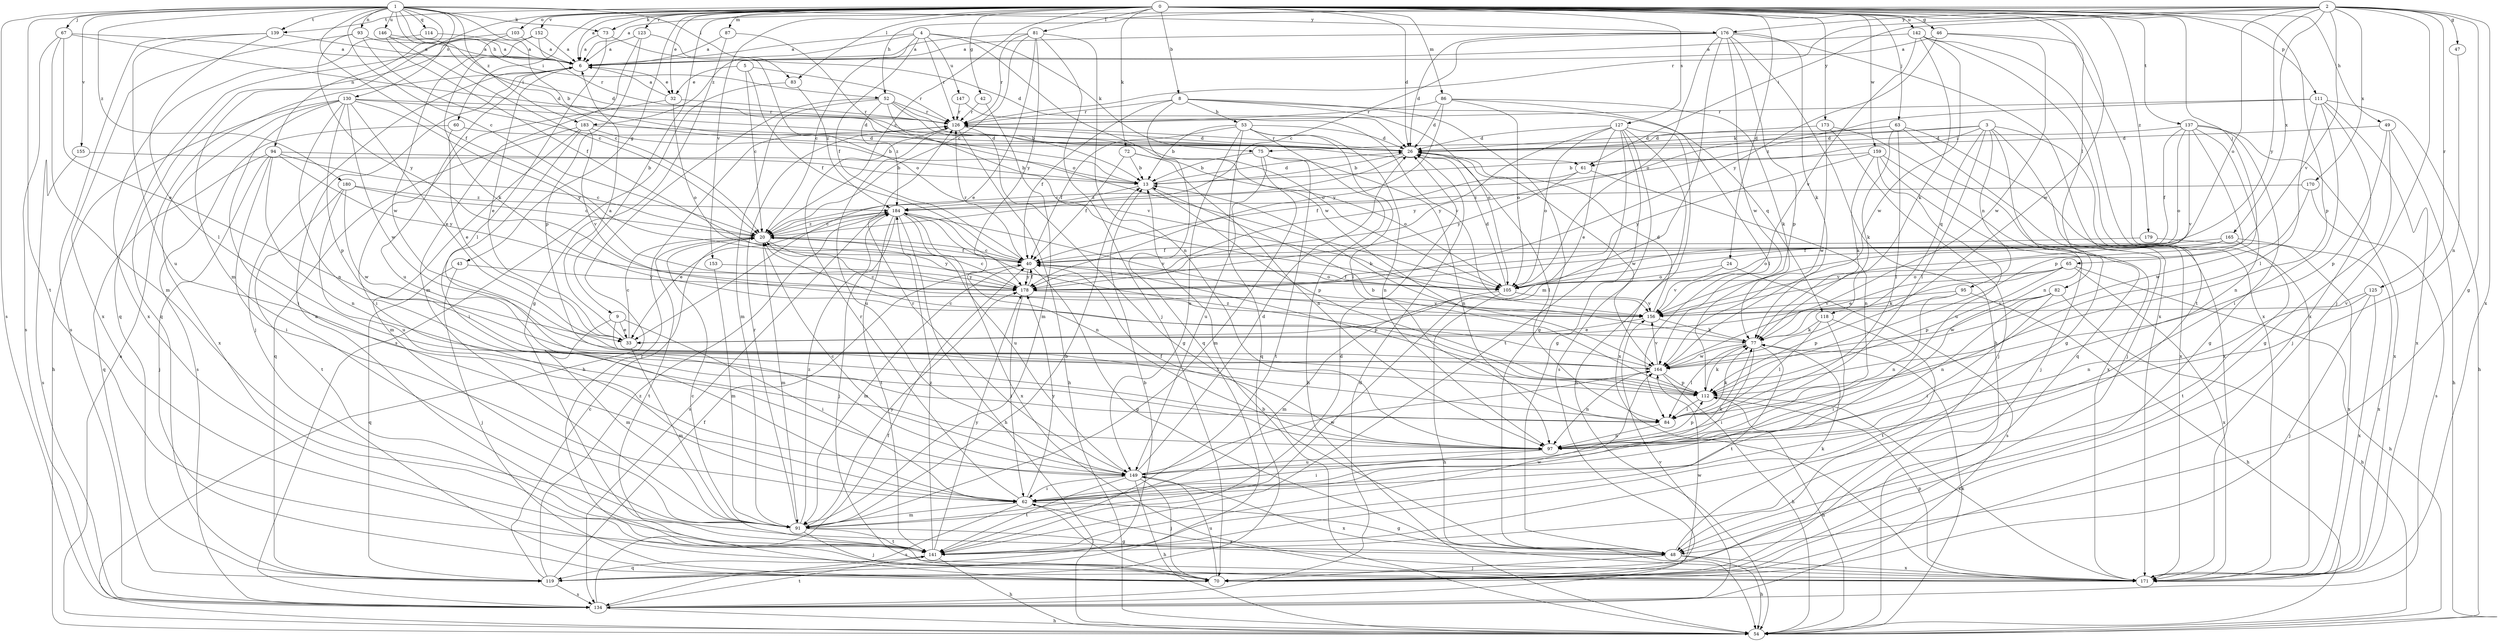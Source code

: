 strict digraph  {
0;
1;
2;
3;
4;
5;
6;
8;
9;
13;
20;
24;
26;
32;
33;
40;
42;
43;
46;
47;
48;
49;
52;
53;
54;
60;
61;
62;
63;
65;
67;
70;
72;
73;
75;
77;
81;
82;
83;
84;
86;
87;
91;
93;
94;
95;
97;
103;
105;
111;
112;
114;
118;
119;
123;
125;
126;
127;
130;
134;
137;
139;
141;
142;
146;
147;
149;
152;
153;
155;
156;
159;
164;
165;
170;
171;
173;
176;
178;
179;
180;
183;
184;
0 -> 6  [label=a];
0 -> 8  [label=b];
0 -> 9  [label=b];
0 -> 20  [label=c];
0 -> 24  [label=d];
0 -> 26  [label=d];
0 -> 32  [label=e];
0 -> 42  [label=g];
0 -> 43  [label=g];
0 -> 46  [label=g];
0 -> 49  [label=h];
0 -> 60  [label=i];
0 -> 63  [label=j];
0 -> 65  [label=j];
0 -> 72  [label=k];
0 -> 73  [label=k];
0 -> 81  [label=l];
0 -> 82  [label=l];
0 -> 83  [label=l];
0 -> 86  [label=m];
0 -> 87  [label=m];
0 -> 91  [label=m];
0 -> 103  [label=o];
0 -> 111  [label=p];
0 -> 112  [label=p];
0 -> 123  [label=r];
0 -> 127  [label=s];
0 -> 137  [label=t];
0 -> 139  [label=t];
0 -> 142  [label=u];
0 -> 152  [label=v];
0 -> 153  [label=v];
0 -> 159  [label=w];
0 -> 164  [label=w];
0 -> 173  [label=y];
0 -> 179  [label=z];
1 -> 13  [label=b];
1 -> 20  [label=c];
1 -> 40  [label=f];
1 -> 52  [label=h];
1 -> 61  [label=i];
1 -> 67  [label=j];
1 -> 73  [label=k];
1 -> 83  [label=l];
1 -> 93  [label=n];
1 -> 94  [label=n];
1 -> 114  [label=q];
1 -> 130  [label=s];
1 -> 134  [label=s];
1 -> 139  [label=t];
1 -> 141  [label=t];
1 -> 146  [label=u];
1 -> 155  [label=v];
1 -> 176  [label=y];
1 -> 180  [label=z];
1 -> 183  [label=z];
2 -> 6  [label=a];
2 -> 47  [label=g];
2 -> 48  [label=g];
2 -> 52  [label=h];
2 -> 61  [label=i];
2 -> 70  [label=j];
2 -> 105  [label=o];
2 -> 125  [label=r];
2 -> 126  [label=r];
2 -> 156  [label=v];
2 -> 165  [label=x];
2 -> 170  [label=x];
2 -> 171  [label=x];
2 -> 176  [label=y];
2 -> 178  [label=y];
3 -> 26  [label=d];
3 -> 61  [label=i];
3 -> 70  [label=j];
3 -> 75  [label=k];
3 -> 84  [label=l];
3 -> 95  [label=n];
3 -> 97  [label=n];
3 -> 118  [label=q];
3 -> 171  [label=x];
4 -> 6  [label=a];
4 -> 20  [label=c];
4 -> 40  [label=f];
4 -> 75  [label=k];
4 -> 126  [label=r];
4 -> 147  [label=u];
4 -> 164  [label=w];
4 -> 183  [label=z];
5 -> 20  [label=c];
5 -> 32  [label=e];
5 -> 40  [label=f];
5 -> 126  [label=r];
6 -> 32  [label=e];
6 -> 33  [label=e];
6 -> 70  [label=j];
6 -> 149  [label=u];
8 -> 40  [label=f];
8 -> 48  [label=g];
8 -> 53  [label=h];
8 -> 105  [label=o];
8 -> 118  [label=q];
8 -> 119  [label=q];
8 -> 126  [label=r];
9 -> 33  [label=e];
9 -> 62  [label=i];
9 -> 84  [label=l];
9 -> 91  [label=m];
13 -> 26  [label=d];
13 -> 112  [label=p];
13 -> 184  [label=z];
20 -> 40  [label=f];
20 -> 91  [label=m];
20 -> 141  [label=t];
20 -> 178  [label=y];
20 -> 184  [label=z];
24 -> 105  [label=o];
24 -> 134  [label=s];
24 -> 156  [label=v];
26 -> 13  [label=b];
26 -> 20  [label=c];
26 -> 84  [label=l];
26 -> 126  [label=r];
26 -> 164  [label=w];
32 -> 6  [label=a];
32 -> 62  [label=i];
32 -> 105  [label=o];
32 -> 126  [label=r];
33 -> 6  [label=a];
33 -> 20  [label=c];
33 -> 91  [label=m];
40 -> 20  [label=c];
40 -> 48  [label=g];
40 -> 91  [label=m];
40 -> 105  [label=o];
40 -> 112  [label=p];
40 -> 126  [label=r];
40 -> 178  [label=y];
42 -> 91  [label=m];
42 -> 126  [label=r];
43 -> 70  [label=j];
43 -> 119  [label=q];
43 -> 178  [label=y];
46 -> 6  [label=a];
46 -> 164  [label=w];
46 -> 171  [label=x];
46 -> 178  [label=y];
47 -> 97  [label=n];
48 -> 54  [label=h];
48 -> 70  [label=j];
48 -> 77  [label=k];
48 -> 171  [label=x];
49 -> 26  [label=d];
49 -> 48  [label=g];
49 -> 54  [label=h];
49 -> 112  [label=p];
52 -> 13  [label=b];
52 -> 54  [label=h];
52 -> 91  [label=m];
52 -> 105  [label=o];
52 -> 126  [label=r];
52 -> 156  [label=v];
52 -> 184  [label=z];
53 -> 13  [label=b];
53 -> 26  [label=d];
53 -> 40  [label=f];
53 -> 54  [label=h];
53 -> 84  [label=l];
53 -> 97  [label=n];
53 -> 119  [label=q];
53 -> 149  [label=u];
54 -> 6  [label=a];
54 -> 13  [label=b];
54 -> 77  [label=k];
60 -> 26  [label=d];
60 -> 33  [label=e];
60 -> 134  [label=s];
61 -> 40  [label=f];
61 -> 97  [label=n];
61 -> 178  [label=y];
62 -> 48  [label=g];
62 -> 91  [label=m];
62 -> 126  [label=r];
62 -> 134  [label=s];
62 -> 171  [label=x];
62 -> 178  [label=y];
63 -> 26  [label=d];
63 -> 77  [label=k];
63 -> 84  [label=l];
63 -> 119  [label=q];
63 -> 171  [label=x];
63 -> 178  [label=y];
65 -> 33  [label=e];
65 -> 54  [label=h];
65 -> 77  [label=k];
65 -> 105  [label=o];
65 -> 112  [label=p];
65 -> 171  [label=x];
67 -> 6  [label=a];
67 -> 26  [label=d];
67 -> 33  [label=e];
67 -> 91  [label=m];
67 -> 134  [label=s];
70 -> 62  [label=i];
70 -> 126  [label=r];
70 -> 149  [label=u];
70 -> 164  [label=w];
72 -> 13  [label=b];
72 -> 40  [label=f];
72 -> 97  [label=n];
72 -> 105  [label=o];
73 -> 6  [label=a];
73 -> 26  [label=d];
73 -> 84  [label=l];
75 -> 13  [label=b];
75 -> 91  [label=m];
75 -> 97  [label=n];
75 -> 141  [label=t];
75 -> 149  [label=u];
77 -> 13  [label=b];
77 -> 62  [label=i];
77 -> 84  [label=l];
77 -> 141  [label=t];
77 -> 164  [label=w];
81 -> 6  [label=a];
81 -> 20  [label=c];
81 -> 33  [label=e];
81 -> 70  [label=j];
81 -> 97  [label=n];
81 -> 126  [label=r];
81 -> 178  [label=y];
82 -> 54  [label=h];
82 -> 62  [label=i];
82 -> 97  [label=n];
82 -> 156  [label=v];
82 -> 164  [label=w];
83 -> 134  [label=s];
83 -> 184  [label=z];
84 -> 77  [label=k];
84 -> 97  [label=n];
86 -> 26  [label=d];
86 -> 77  [label=k];
86 -> 84  [label=l];
86 -> 105  [label=o];
86 -> 126  [label=r];
86 -> 178  [label=y];
87 -> 6  [label=a];
87 -> 48  [label=g];
87 -> 105  [label=o];
91 -> 13  [label=b];
91 -> 48  [label=g];
91 -> 70  [label=j];
91 -> 126  [label=r];
91 -> 141  [label=t];
91 -> 178  [label=y];
91 -> 184  [label=z];
93 -> 6  [label=a];
93 -> 20  [label=c];
93 -> 171  [label=x];
93 -> 178  [label=y];
94 -> 13  [label=b];
94 -> 20  [label=c];
94 -> 62  [label=i];
94 -> 70  [label=j];
94 -> 97  [label=n];
94 -> 119  [label=q];
94 -> 178  [label=y];
95 -> 54  [label=h];
95 -> 97  [label=n];
95 -> 112  [label=p];
95 -> 156  [label=v];
97 -> 40  [label=f];
97 -> 62  [label=i];
97 -> 112  [label=p];
97 -> 149  [label=u];
103 -> 6  [label=a];
103 -> 119  [label=q];
103 -> 164  [label=w];
105 -> 26  [label=d];
105 -> 40  [label=f];
105 -> 54  [label=h];
105 -> 91  [label=m];
105 -> 156  [label=v];
111 -> 54  [label=h];
111 -> 62  [label=i];
111 -> 70  [label=j];
111 -> 84  [label=l];
111 -> 126  [label=r];
111 -> 171  [label=x];
111 -> 184  [label=z];
112 -> 13  [label=b];
112 -> 54  [label=h];
112 -> 77  [label=k];
112 -> 84  [label=l];
112 -> 171  [label=x];
112 -> 184  [label=z];
114 -> 6  [label=a];
114 -> 171  [label=x];
118 -> 62  [label=i];
118 -> 77  [label=k];
118 -> 84  [label=l];
118 -> 141  [label=t];
119 -> 13  [label=b];
119 -> 20  [label=c];
119 -> 40  [label=f];
119 -> 134  [label=s];
119 -> 184  [label=z];
123 -> 6  [label=a];
123 -> 91  [label=m];
123 -> 105  [label=o];
123 -> 112  [label=p];
125 -> 70  [label=j];
125 -> 97  [label=n];
125 -> 156  [label=v];
125 -> 171  [label=x];
126 -> 26  [label=d];
126 -> 48  [label=g];
126 -> 54  [label=h];
126 -> 149  [label=u];
127 -> 26  [label=d];
127 -> 33  [label=e];
127 -> 48  [label=g];
127 -> 54  [label=h];
127 -> 105  [label=o];
127 -> 134  [label=s];
127 -> 141  [label=t];
127 -> 171  [label=x];
127 -> 178  [label=y];
130 -> 26  [label=d];
130 -> 33  [label=e];
130 -> 54  [label=h];
130 -> 62  [label=i];
130 -> 97  [label=n];
130 -> 112  [label=p];
130 -> 126  [label=r];
130 -> 164  [label=w];
130 -> 171  [label=x];
130 -> 178  [label=y];
134 -> 26  [label=d];
134 -> 40  [label=f];
134 -> 54  [label=h];
134 -> 141  [label=t];
134 -> 156  [label=v];
137 -> 26  [label=d];
137 -> 40  [label=f];
137 -> 48  [label=g];
137 -> 97  [label=n];
137 -> 105  [label=o];
137 -> 112  [label=p];
137 -> 156  [label=v];
137 -> 171  [label=x];
139 -> 6  [label=a];
139 -> 84  [label=l];
139 -> 134  [label=s];
139 -> 149  [label=u];
141 -> 6  [label=a];
141 -> 20  [label=c];
141 -> 26  [label=d];
141 -> 54  [label=h];
141 -> 119  [label=q];
141 -> 164  [label=w];
141 -> 178  [label=y];
141 -> 184  [label=z];
142 -> 6  [label=a];
142 -> 77  [label=k];
142 -> 141  [label=t];
142 -> 156  [label=v];
142 -> 164  [label=w];
142 -> 171  [label=x];
146 -> 6  [label=a];
146 -> 20  [label=c];
146 -> 26  [label=d];
146 -> 40  [label=f];
147 -> 126  [label=r];
147 -> 156  [label=v];
149 -> 20  [label=c];
149 -> 26  [label=d];
149 -> 54  [label=h];
149 -> 62  [label=i];
149 -> 70  [label=j];
149 -> 77  [label=k];
149 -> 126  [label=r];
149 -> 141  [label=t];
149 -> 164  [label=w];
149 -> 171  [label=x];
152 -> 6  [label=a];
152 -> 77  [label=k];
152 -> 119  [label=q];
152 -> 126  [label=r];
153 -> 91  [label=m];
153 -> 178  [label=y];
155 -> 13  [label=b];
155 -> 134  [label=s];
156 -> 20  [label=c];
156 -> 26  [label=d];
156 -> 33  [label=e];
156 -> 77  [label=k];
159 -> 13  [label=b];
159 -> 70  [label=j];
159 -> 77  [label=k];
159 -> 149  [label=u];
159 -> 171  [label=x];
159 -> 178  [label=y];
164 -> 20  [label=c];
164 -> 54  [label=h];
164 -> 97  [label=n];
164 -> 112  [label=p];
164 -> 156  [label=v];
165 -> 40  [label=f];
165 -> 105  [label=o];
165 -> 141  [label=t];
165 -> 156  [label=v];
165 -> 171  [label=x];
170 -> 134  [label=s];
170 -> 164  [label=w];
170 -> 184  [label=z];
171 -> 112  [label=p];
173 -> 26  [label=d];
173 -> 48  [label=g];
173 -> 70  [label=j];
173 -> 164  [label=w];
176 -> 6  [label=a];
176 -> 20  [label=c];
176 -> 26  [label=d];
176 -> 54  [label=h];
176 -> 77  [label=k];
176 -> 91  [label=m];
176 -> 105  [label=o];
176 -> 112  [label=p];
176 -> 164  [label=w];
176 -> 171  [label=x];
178 -> 20  [label=c];
178 -> 40  [label=f];
178 -> 62  [label=i];
178 -> 156  [label=v];
179 -> 40  [label=f];
179 -> 171  [label=x];
180 -> 20  [label=c];
180 -> 141  [label=t];
180 -> 149  [label=u];
180 -> 164  [label=w];
180 -> 184  [label=z];
183 -> 13  [label=b];
183 -> 26  [label=d];
183 -> 62  [label=i];
183 -> 91  [label=m];
183 -> 119  [label=q];
183 -> 156  [label=v];
184 -> 20  [label=c];
184 -> 33  [label=e];
184 -> 54  [label=h];
184 -> 70  [label=j];
184 -> 97  [label=n];
184 -> 134  [label=s];
184 -> 141  [label=t];
184 -> 149  [label=u];
184 -> 156  [label=v];
184 -> 171  [label=x];
}
